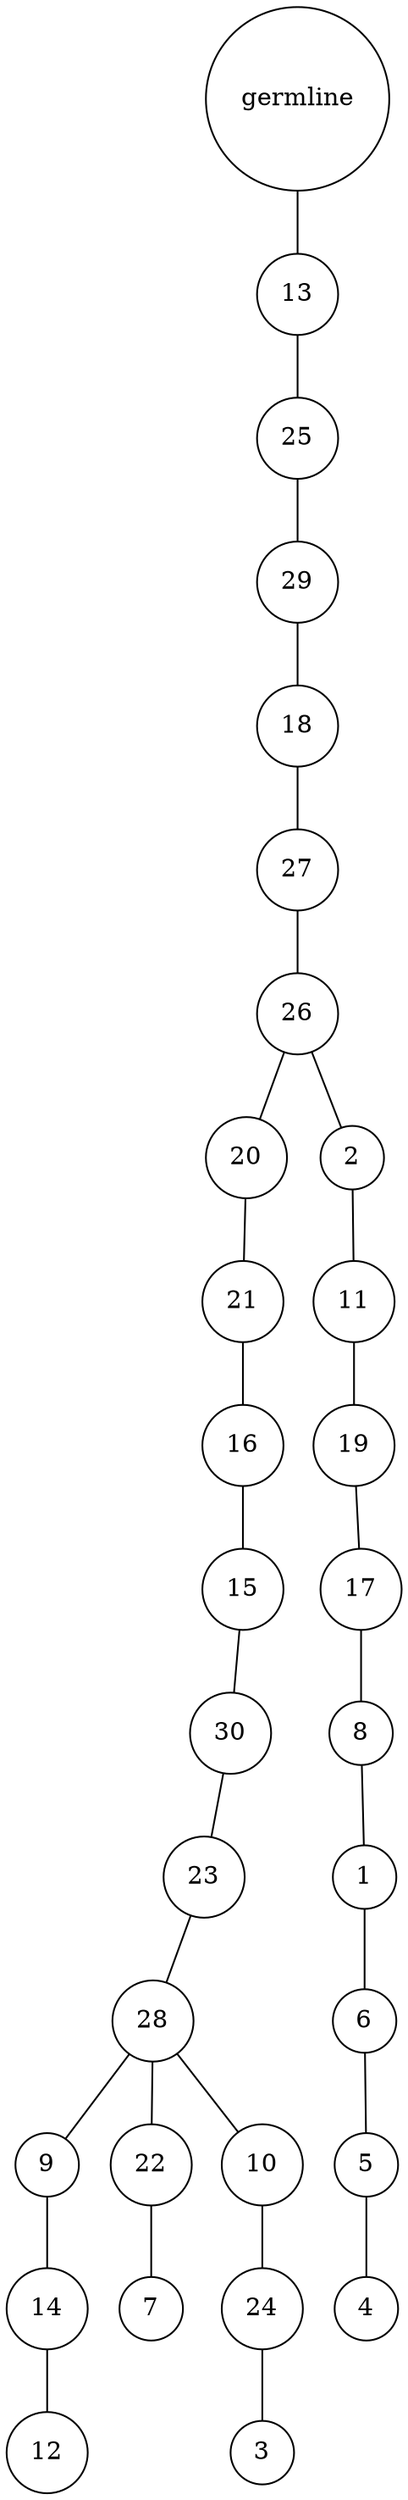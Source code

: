 graph {
	rankdir=UD;
	splines=line;
	node [shape=circle]
	"0x7f5f599de4c0" [label="germline"];
	"0x7f5f599de4f0" [label="13"];
	"0x7f5f599de4c0" -- "0x7f5f599de4f0" ;
	"0x7f5f599de520" [label="25"];
	"0x7f5f599de4f0" -- "0x7f5f599de520" ;
	"0x7f5f599de550" [label="29"];
	"0x7f5f599de520" -- "0x7f5f599de550" ;
	"0x7f5f599de580" [label="18"];
	"0x7f5f599de550" -- "0x7f5f599de580" ;
	"0x7f5f599de5b0" [label="27"];
	"0x7f5f599de580" -- "0x7f5f599de5b0" ;
	"0x7f5f599de5e0" [label="26"];
	"0x7f5f599de5b0" -- "0x7f5f599de5e0" ;
	"0x7f5f599de610" [label="20"];
	"0x7f5f599de5e0" -- "0x7f5f599de610" ;
	"0x7f5f599de640" [label="21"];
	"0x7f5f599de610" -- "0x7f5f599de640" ;
	"0x7f5f599de670" [label="16"];
	"0x7f5f599de640" -- "0x7f5f599de670" ;
	"0x7f5f599de6a0" [label="15"];
	"0x7f5f599de670" -- "0x7f5f599de6a0" ;
	"0x7f5f599de6d0" [label="30"];
	"0x7f5f599de6a0" -- "0x7f5f599de6d0" ;
	"0x7f5f599de700" [label="23"];
	"0x7f5f599de6d0" -- "0x7f5f599de700" ;
	"0x7f5f599de730" [label="28"];
	"0x7f5f599de700" -- "0x7f5f599de730" ;
	"0x7f5f599de760" [label="9"];
	"0x7f5f599de730" -- "0x7f5f599de760" ;
	"0x7f5f599de790" [label="14"];
	"0x7f5f599de760" -- "0x7f5f599de790" ;
	"0x7f5f599de7c0" [label="12"];
	"0x7f5f599de790" -- "0x7f5f599de7c0" ;
	"0x7f5f599de7f0" [label="22"];
	"0x7f5f599de730" -- "0x7f5f599de7f0" ;
	"0x7f5f599de820" [label="7"];
	"0x7f5f599de7f0" -- "0x7f5f599de820" ;
	"0x7f5f599de850" [label="10"];
	"0x7f5f599de730" -- "0x7f5f599de850" ;
	"0x7f5f599de880" [label="24"];
	"0x7f5f599de850" -- "0x7f5f599de880" ;
	"0x7f5f599de8b0" [label="3"];
	"0x7f5f599de880" -- "0x7f5f599de8b0" ;
	"0x7f5f599de8e0" [label="2"];
	"0x7f5f599de5e0" -- "0x7f5f599de8e0" ;
	"0x7f5f599de910" [label="11"];
	"0x7f5f599de8e0" -- "0x7f5f599de910" ;
	"0x7f5f599de940" [label="19"];
	"0x7f5f599de910" -- "0x7f5f599de940" ;
	"0x7f5f599de970" [label="17"];
	"0x7f5f599de940" -- "0x7f5f599de970" ;
	"0x7f5f599de9a0" [label="8"];
	"0x7f5f599de970" -- "0x7f5f599de9a0" ;
	"0x7f5f599de9d0" [label="1"];
	"0x7f5f599de9a0" -- "0x7f5f599de9d0" ;
	"0x7f5f599dea00" [label="6"];
	"0x7f5f599de9d0" -- "0x7f5f599dea00" ;
	"0x7f5f599dea30" [label="5"];
	"0x7f5f599dea00" -- "0x7f5f599dea30" ;
	"0x7f5f599dea60" [label="4"];
	"0x7f5f599dea30" -- "0x7f5f599dea60" ;
}
